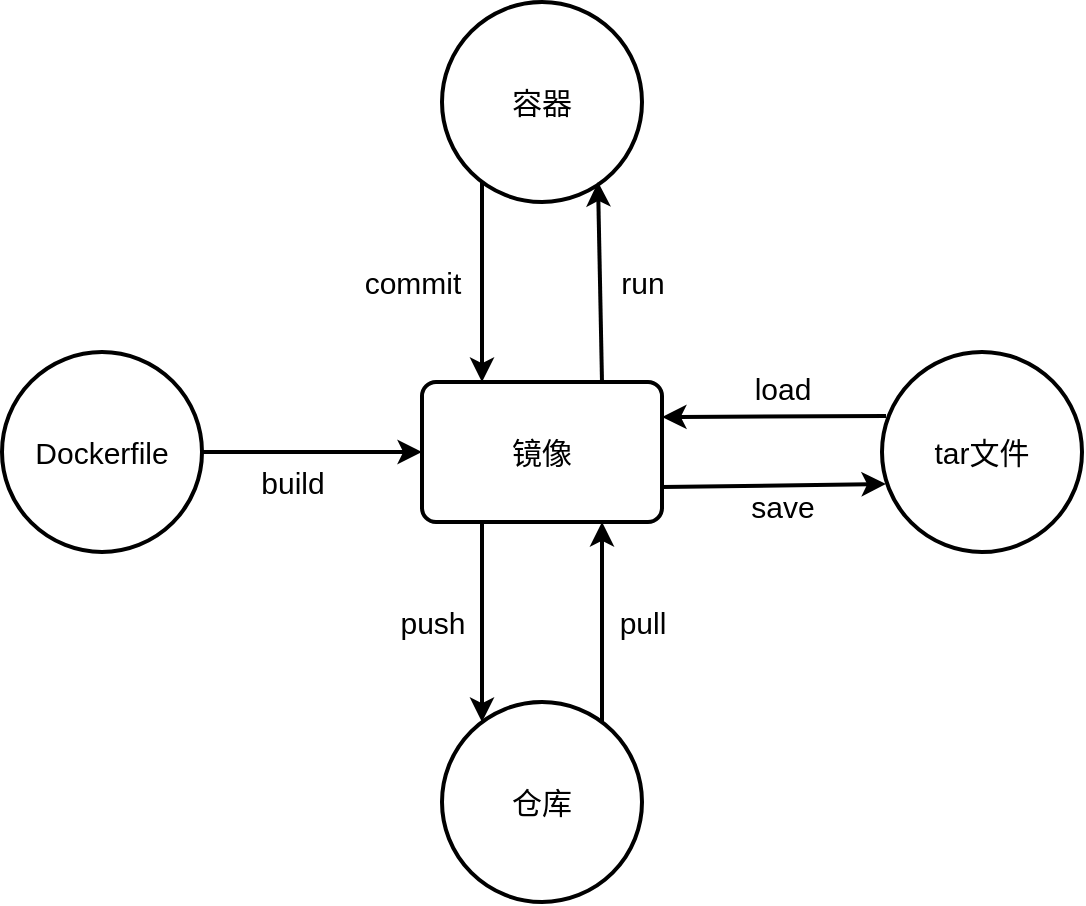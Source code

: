 <mxfile version="14.6.13" type="github">
  <diagram id="8USQ0i447-cnHhbRCI8X" name="第 1 页">
    <mxGraphModel dx="786" dy="422" grid="1" gridSize="10" guides="1" tooltips="1" connect="1" arrows="1" fold="1" page="1" pageScale="1" pageWidth="827" pageHeight="1169" math="0" shadow="0">
      <root>
        <mxCell id="0" />
        <mxCell id="1" parent="0" />
        <mxCell id="EzXHRcnxA60gjq7P5GlO-4" value="镜像" style="rounded=1;whiteSpace=wrap;html=1;absoluteArcSize=1;arcSize=14;strokeWidth=2;fontSize=15;" parent="1" vertex="1">
          <mxGeometry x="300" y="250" width="120" height="70" as="geometry" />
        </mxCell>
        <mxCell id="EzXHRcnxA60gjq7P5GlO-5" value="仓库" style="strokeWidth=2;html=1;shape=mxgraph.flowchart.start_2;whiteSpace=wrap;fontSize=15;" parent="1" vertex="1">
          <mxGeometry x="310" y="410" width="100" height="100" as="geometry" />
        </mxCell>
        <mxCell id="EzXHRcnxA60gjq7P5GlO-6" value="tar文件" style="strokeWidth=2;html=1;shape=mxgraph.flowchart.start_2;whiteSpace=wrap;fontSize=15;" parent="1" vertex="1">
          <mxGeometry x="530" y="235" width="100" height="100" as="geometry" />
        </mxCell>
        <mxCell id="EzXHRcnxA60gjq7P5GlO-7" value="容器" style="strokeWidth=2;html=1;shape=mxgraph.flowchart.start_2;whiteSpace=wrap;fontSize=15;" parent="1" vertex="1">
          <mxGeometry x="310" y="60" width="100" height="100" as="geometry" />
        </mxCell>
        <mxCell id="EzXHRcnxA60gjq7P5GlO-8" value="Dockerfile" style="strokeWidth=2;html=1;shape=mxgraph.flowchart.start_2;whiteSpace=wrap;fontSize=15;" parent="1" vertex="1">
          <mxGeometry x="90" y="235" width="100" height="100" as="geometry" />
        </mxCell>
        <mxCell id="EzXHRcnxA60gjq7P5GlO-9" value="" style="endArrow=classic;html=1;fontSize=15;strokeWidth=2;exitX=0.75;exitY=0;exitDx=0;exitDy=0;" parent="1" source="EzXHRcnxA60gjq7P5GlO-4" edge="1">
          <mxGeometry width="50" height="50" relative="1" as="geometry">
            <mxPoint x="210" y="390" as="sourcePoint" />
            <mxPoint x="388" y="150" as="targetPoint" />
          </mxGeometry>
        </mxCell>
        <mxCell id="EzXHRcnxA60gjq7P5GlO-10" value="" style="endArrow=classic;html=1;fontSize=15;strokeWidth=2;entryX=0.25;entryY=0;entryDx=0;entryDy=0;" parent="1" target="EzXHRcnxA60gjq7P5GlO-4" edge="1">
          <mxGeometry width="50" height="50" relative="1" as="geometry">
            <mxPoint x="330" y="150" as="sourcePoint" />
            <mxPoint x="260" y="140" as="targetPoint" />
          </mxGeometry>
        </mxCell>
        <mxCell id="EzXHRcnxA60gjq7P5GlO-11" value="" style="endArrow=classic;html=1;fontSize=15;strokeWidth=2;exitX=1;exitY=0.5;exitDx=0;exitDy=0;exitPerimeter=0;entryX=0;entryY=0.5;entryDx=0;entryDy=0;" parent="1" source="EzXHRcnxA60gjq7P5GlO-8" target="EzXHRcnxA60gjq7P5GlO-4" edge="1">
          <mxGeometry width="50" height="50" relative="1" as="geometry">
            <mxPoint x="200" y="410" as="sourcePoint" />
            <mxPoint x="250" y="360" as="targetPoint" />
          </mxGeometry>
        </mxCell>
        <mxCell id="EzXHRcnxA60gjq7P5GlO-12" value="" style="endArrow=classic;html=1;fontSize=15;strokeWidth=2;entryX=0.75;entryY=1;entryDx=0;entryDy=0;" parent="1" target="EzXHRcnxA60gjq7P5GlO-4" edge="1">
          <mxGeometry width="50" height="50" relative="1" as="geometry">
            <mxPoint x="390" y="420" as="sourcePoint" />
            <mxPoint x="430" y="330" as="targetPoint" />
          </mxGeometry>
        </mxCell>
        <mxCell id="EzXHRcnxA60gjq7P5GlO-13" value="" style="endArrow=classic;html=1;fontSize=15;strokeWidth=2;exitX=0.25;exitY=1;exitDx=0;exitDy=0;entryX=0.2;entryY=0.1;entryDx=0;entryDy=0;entryPerimeter=0;" parent="1" source="EzXHRcnxA60gjq7P5GlO-4" target="EzXHRcnxA60gjq7P5GlO-5" edge="1">
          <mxGeometry width="50" height="50" relative="1" as="geometry">
            <mxPoint x="280" y="400" as="sourcePoint" />
            <mxPoint x="330" y="350" as="targetPoint" />
          </mxGeometry>
        </mxCell>
        <mxCell id="EzXHRcnxA60gjq7P5GlO-14" value="" style="endArrow=classic;html=1;fontSize=15;strokeWidth=2;exitX=1;exitY=0.75;exitDx=0;exitDy=0;entryX=0.02;entryY=0.66;entryDx=0;entryDy=0;entryPerimeter=0;" parent="1" source="EzXHRcnxA60gjq7P5GlO-4" target="EzXHRcnxA60gjq7P5GlO-6" edge="1">
          <mxGeometry width="50" height="50" relative="1" as="geometry">
            <mxPoint x="490" y="410" as="sourcePoint" />
            <mxPoint x="540" y="360" as="targetPoint" />
          </mxGeometry>
        </mxCell>
        <mxCell id="EzXHRcnxA60gjq7P5GlO-15" value="" style="endArrow=classic;html=1;fontSize=15;strokeWidth=2;entryX=1;entryY=0.25;entryDx=0;entryDy=0;exitX=0.02;exitY=0.32;exitDx=0;exitDy=0;exitPerimeter=0;" parent="1" source="EzXHRcnxA60gjq7P5GlO-6" target="EzXHRcnxA60gjq7P5GlO-4" edge="1">
          <mxGeometry width="50" height="50" relative="1" as="geometry">
            <mxPoint x="530" y="268" as="sourcePoint" />
            <mxPoint x="540" y="150" as="targetPoint" />
          </mxGeometry>
        </mxCell>
        <mxCell id="pdUEUrMEco5lK3gtr6sL-1" value="run" style="text;html=1;align=center;verticalAlign=middle;resizable=0;points=[];autosize=1;strokeColor=none;fontSize=15;" vertex="1" parent="1">
          <mxGeometry x="390" y="190" width="40" height="20" as="geometry" />
        </mxCell>
        <mxCell id="pdUEUrMEco5lK3gtr6sL-2" value="commit" style="text;html=1;align=center;verticalAlign=middle;resizable=0;points=[];autosize=1;strokeColor=none;fontSize=15;" vertex="1" parent="1">
          <mxGeometry x="265" y="190" width="60" height="20" as="geometry" />
        </mxCell>
        <mxCell id="pdUEUrMEco5lK3gtr6sL-3" value="build" style="text;html=1;align=center;verticalAlign=middle;resizable=0;points=[];autosize=1;strokeColor=none;fontSize=15;" vertex="1" parent="1">
          <mxGeometry x="210" y="290" width="50" height="20" as="geometry" />
        </mxCell>
        <mxCell id="pdUEUrMEco5lK3gtr6sL-4" value="push" style="text;html=1;align=center;verticalAlign=middle;resizable=0;points=[];autosize=1;strokeColor=none;fontSize=15;" vertex="1" parent="1">
          <mxGeometry x="280" y="360" width="50" height="20" as="geometry" />
        </mxCell>
        <mxCell id="pdUEUrMEco5lK3gtr6sL-5" value="pull" style="text;html=1;align=center;verticalAlign=middle;resizable=0;points=[];autosize=1;strokeColor=none;fontSize=15;" vertex="1" parent="1">
          <mxGeometry x="390" y="360" width="40" height="20" as="geometry" />
        </mxCell>
        <mxCell id="pdUEUrMEco5lK3gtr6sL-6" value="load" style="text;html=1;align=center;verticalAlign=middle;resizable=0;points=[];autosize=1;strokeColor=none;fontSize=15;" vertex="1" parent="1">
          <mxGeometry x="460" y="243" width="40" height="20" as="geometry" />
        </mxCell>
        <mxCell id="pdUEUrMEco5lK3gtr6sL-7" value="save" style="text;html=1;align=center;verticalAlign=middle;resizable=0;points=[];autosize=1;strokeColor=none;fontSize=15;" vertex="1" parent="1">
          <mxGeometry x="455" y="302" width="50" height="20" as="geometry" />
        </mxCell>
      </root>
    </mxGraphModel>
  </diagram>
</mxfile>
